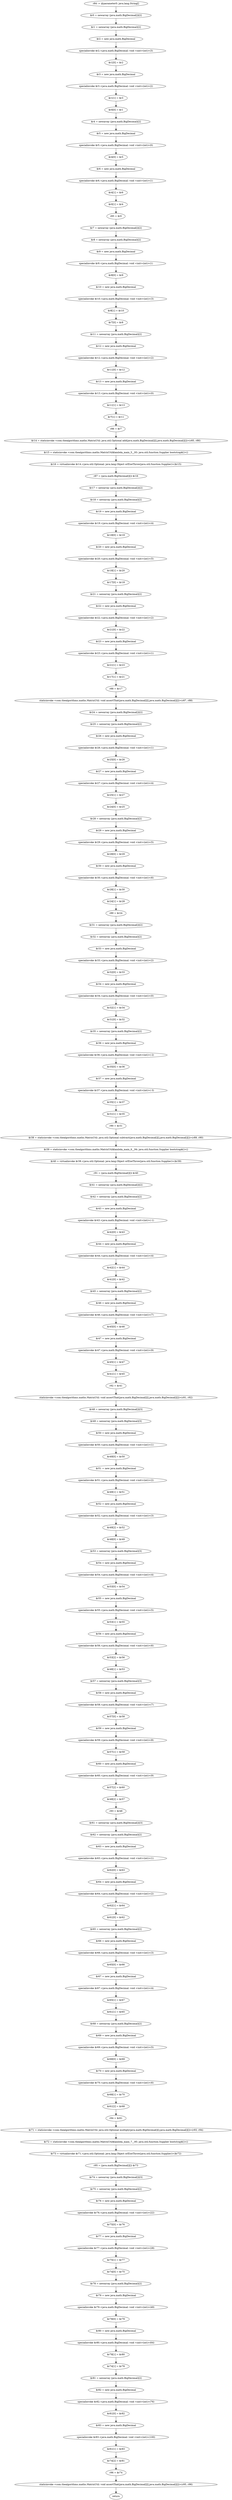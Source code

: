 digraph "unitGraph" {
    "r84 := @parameter0: java.lang.String[]"
    "$r0 = newarray (java.math.BigDecimal[])[2]"
    "$r1 = newarray (java.math.BigDecimal)[2]"
    "$r2 = new java.math.BigDecimal"
    "specialinvoke $r2.<java.math.BigDecimal: void <init>(int)>(3)"
    "$r1[0] = $r2"
    "$r3 = new java.math.BigDecimal"
    "specialinvoke $r3.<java.math.BigDecimal: void <init>(int)>(2)"
    "$r1[1] = $r3"
    "$r0[0] = $r1"
    "$r4 = newarray (java.math.BigDecimal)[2]"
    "$r5 = new java.math.BigDecimal"
    "specialinvoke $r5.<java.math.BigDecimal: void <init>(int)>(0)"
    "$r4[0] = $r5"
    "$r6 = new java.math.BigDecimal"
    "specialinvoke $r6.<java.math.BigDecimal: void <init>(int)>(1)"
    "$r4[1] = $r6"
    "$r0[1] = $r4"
    "r85 = $r0"
    "$r7 = newarray (java.math.BigDecimal[])[2]"
    "$r8 = newarray (java.math.BigDecimal)[2]"
    "$r9 = new java.math.BigDecimal"
    "specialinvoke $r9.<java.math.BigDecimal: void <init>(int)>(1)"
    "$r8[0] = $r9"
    "$r10 = new java.math.BigDecimal"
    "specialinvoke $r10.<java.math.BigDecimal: void <init>(int)>(3)"
    "$r8[1] = $r10"
    "$r7[0] = $r8"
    "$r11 = newarray (java.math.BigDecimal)[2]"
    "$r12 = new java.math.BigDecimal"
    "specialinvoke $r12.<java.math.BigDecimal: void <init>(int)>(2)"
    "$r11[0] = $r12"
    "$r13 = new java.math.BigDecimal"
    "specialinvoke $r13.<java.math.BigDecimal: void <init>(int)>(0)"
    "$r11[1] = $r13"
    "$r7[1] = $r11"
    "r86 = $r7"
    "$r14 = staticinvoke <com.thealgorithms.maths.MatrixUtil: java.util.Optional add(java.math.BigDecimal[][],java.math.BigDecimal[][])>(r85, r86)"
    "$r15 = staticinvoke <com.thealgorithms.maths.MatrixUtil$lambda_main_5__93: java.util.function.Supplier bootstrap$()>()"
    "$r16 = virtualinvoke $r14.<java.util.Optional: java.lang.Object orElseThrow(java.util.function.Supplier)>($r15)"
    "r87 = (java.math.BigDecimal[][]) $r16"
    "$r17 = newarray (java.math.BigDecimal[])[2]"
    "$r18 = newarray (java.math.BigDecimal)[2]"
    "$r19 = new java.math.BigDecimal"
    "specialinvoke $r19.<java.math.BigDecimal: void <init>(int)>(4)"
    "$r18[0] = $r19"
    "$r20 = new java.math.BigDecimal"
    "specialinvoke $r20.<java.math.BigDecimal: void <init>(int)>(5)"
    "$r18[1] = $r20"
    "$r17[0] = $r18"
    "$r21 = newarray (java.math.BigDecimal)[2]"
    "$r22 = new java.math.BigDecimal"
    "specialinvoke $r22.<java.math.BigDecimal: void <init>(int)>(2)"
    "$r21[0] = $r22"
    "$r23 = new java.math.BigDecimal"
    "specialinvoke $r23.<java.math.BigDecimal: void <init>(int)>(1)"
    "$r21[1] = $r23"
    "$r17[1] = $r21"
    "r88 = $r17"
    "staticinvoke <com.thealgorithms.maths.MatrixUtil: void assertThat(java.math.BigDecimal[][],java.math.BigDecimal[][])>(r87, r88)"
    "$r24 = newarray (java.math.BigDecimal[])[2]"
    "$r25 = newarray (java.math.BigDecimal)[2]"
    "$r26 = new java.math.BigDecimal"
    "specialinvoke $r26.<java.math.BigDecimal: void <init>(int)>(1)"
    "$r25[0] = $r26"
    "$r27 = new java.math.BigDecimal"
    "specialinvoke $r27.<java.math.BigDecimal: void <init>(int)>(4)"
    "$r25[1] = $r27"
    "$r24[0] = $r25"
    "$r28 = newarray (java.math.BigDecimal)[2]"
    "$r29 = new java.math.BigDecimal"
    "specialinvoke $r29.<java.math.BigDecimal: void <init>(int)>(5)"
    "$r28[0] = $r29"
    "$r30 = new java.math.BigDecimal"
    "specialinvoke $r30.<java.math.BigDecimal: void <init>(int)>(6)"
    "$r28[1] = $r30"
    "$r24[1] = $r28"
    "r89 = $r24"
    "$r31 = newarray (java.math.BigDecimal[])[2]"
    "$r32 = newarray (java.math.BigDecimal)[2]"
    "$r33 = new java.math.BigDecimal"
    "specialinvoke $r33.<java.math.BigDecimal: void <init>(int)>(2)"
    "$r32[0] = $r33"
    "$r34 = new java.math.BigDecimal"
    "specialinvoke $r34.<java.math.BigDecimal: void <init>(int)>(0)"
    "$r32[1] = $r34"
    "$r31[0] = $r32"
    "$r35 = newarray (java.math.BigDecimal)[2]"
    "$r36 = new java.math.BigDecimal"
    "specialinvoke $r36.<java.math.BigDecimal: void <init>(int)>(-2)"
    "$r35[0] = $r36"
    "$r37 = new java.math.BigDecimal"
    "specialinvoke $r37.<java.math.BigDecimal: void <init>(int)>(-3)"
    "$r35[1] = $r37"
    "$r31[1] = $r35"
    "r90 = $r31"
    "$r38 = staticinvoke <com.thealgorithms.maths.MatrixUtil: java.util.Optional subtract(java.math.BigDecimal[][],java.math.BigDecimal[][])>(r89, r90)"
    "$r39 = staticinvoke <com.thealgorithms.maths.MatrixUtil$lambda_main_6__94: java.util.function.Supplier bootstrap$()>()"
    "$r40 = virtualinvoke $r38.<java.util.Optional: java.lang.Object orElseThrow(java.util.function.Supplier)>($r39)"
    "r91 = (java.math.BigDecimal[][]) $r40"
    "$r41 = newarray (java.math.BigDecimal[])[2]"
    "$r42 = newarray (java.math.BigDecimal)[2]"
    "$r43 = new java.math.BigDecimal"
    "specialinvoke $r43.<java.math.BigDecimal: void <init>(int)>(-1)"
    "$r42[0] = $r43"
    "$r44 = new java.math.BigDecimal"
    "specialinvoke $r44.<java.math.BigDecimal: void <init>(int)>(4)"
    "$r42[1] = $r44"
    "$r41[0] = $r42"
    "$r45 = newarray (java.math.BigDecimal)[2]"
    "$r46 = new java.math.BigDecimal"
    "specialinvoke $r46.<java.math.BigDecimal: void <init>(int)>(7)"
    "$r45[0] = $r46"
    "$r47 = new java.math.BigDecimal"
    "specialinvoke $r47.<java.math.BigDecimal: void <init>(int)>(9)"
    "$r45[1] = $r47"
    "$r41[1] = $r45"
    "r92 = $r41"
    "staticinvoke <com.thealgorithms.maths.MatrixUtil: void assertThat(java.math.BigDecimal[][],java.math.BigDecimal[][])>(r91, r92)"
    "$r48 = newarray (java.math.BigDecimal[])[3]"
    "$r49 = newarray (java.math.BigDecimal)[3]"
    "$r50 = new java.math.BigDecimal"
    "specialinvoke $r50.<java.math.BigDecimal: void <init>(int)>(1)"
    "$r49[0] = $r50"
    "$r51 = new java.math.BigDecimal"
    "specialinvoke $r51.<java.math.BigDecimal: void <init>(int)>(2)"
    "$r49[1] = $r51"
    "$r52 = new java.math.BigDecimal"
    "specialinvoke $r52.<java.math.BigDecimal: void <init>(int)>(3)"
    "$r49[2] = $r52"
    "$r48[0] = $r49"
    "$r53 = newarray (java.math.BigDecimal)[3]"
    "$r54 = new java.math.BigDecimal"
    "specialinvoke $r54.<java.math.BigDecimal: void <init>(int)>(4)"
    "$r53[0] = $r54"
    "$r55 = new java.math.BigDecimal"
    "specialinvoke $r55.<java.math.BigDecimal: void <init>(int)>(5)"
    "$r53[1] = $r55"
    "$r56 = new java.math.BigDecimal"
    "specialinvoke $r56.<java.math.BigDecimal: void <init>(int)>(6)"
    "$r53[2] = $r56"
    "$r48[1] = $r53"
    "$r57 = newarray (java.math.BigDecimal)[3]"
    "$r58 = new java.math.BigDecimal"
    "specialinvoke $r58.<java.math.BigDecimal: void <init>(int)>(7)"
    "$r57[0] = $r58"
    "$r59 = new java.math.BigDecimal"
    "specialinvoke $r59.<java.math.BigDecimal: void <init>(int)>(8)"
    "$r57[1] = $r59"
    "$r60 = new java.math.BigDecimal"
    "specialinvoke $r60.<java.math.BigDecimal: void <init>(int)>(9)"
    "$r57[2] = $r60"
    "$r48[2] = $r57"
    "r93 = $r48"
    "$r61 = newarray (java.math.BigDecimal[])[3]"
    "$r62 = newarray (java.math.BigDecimal)[2]"
    "$r63 = new java.math.BigDecimal"
    "specialinvoke $r63.<java.math.BigDecimal: void <init>(int)>(1)"
    "$r62[0] = $r63"
    "$r64 = new java.math.BigDecimal"
    "specialinvoke $r64.<java.math.BigDecimal: void <init>(int)>(2)"
    "$r62[1] = $r64"
    "$r61[0] = $r62"
    "$r65 = newarray (java.math.BigDecimal)[2]"
    "$r66 = new java.math.BigDecimal"
    "specialinvoke $r66.<java.math.BigDecimal: void <init>(int)>(3)"
    "$r65[0] = $r66"
    "$r67 = new java.math.BigDecimal"
    "specialinvoke $r67.<java.math.BigDecimal: void <init>(int)>(4)"
    "$r65[1] = $r67"
    "$r61[1] = $r65"
    "$r68 = newarray (java.math.BigDecimal)[2]"
    "$r69 = new java.math.BigDecimal"
    "specialinvoke $r69.<java.math.BigDecimal: void <init>(int)>(5)"
    "$r68[0] = $r69"
    "$r70 = new java.math.BigDecimal"
    "specialinvoke $r70.<java.math.BigDecimal: void <init>(int)>(6)"
    "$r68[1] = $r70"
    "$r61[2] = $r68"
    "r94 = $r61"
    "$r71 = staticinvoke <com.thealgorithms.maths.MatrixUtil: java.util.Optional multiply(java.math.BigDecimal[][],java.math.BigDecimal[][])>(r93, r94)"
    "$r72 = staticinvoke <com.thealgorithms.maths.MatrixUtil$lambda_main_7__95: java.util.function.Supplier bootstrap$()>()"
    "$r73 = virtualinvoke $r71.<java.util.Optional: java.lang.Object orElseThrow(java.util.function.Supplier)>($r72)"
    "r95 = (java.math.BigDecimal[][]) $r73"
    "$r74 = newarray (java.math.BigDecimal[])[3]"
    "$r75 = newarray (java.math.BigDecimal)[2]"
    "$r76 = new java.math.BigDecimal"
    "specialinvoke $r76.<java.math.BigDecimal: void <init>(int)>(22)"
    "$r75[0] = $r76"
    "$r77 = new java.math.BigDecimal"
    "specialinvoke $r77.<java.math.BigDecimal: void <init>(int)>(28)"
    "$r75[1] = $r77"
    "$r74[0] = $r75"
    "$r78 = newarray (java.math.BigDecimal)[2]"
    "$r79 = new java.math.BigDecimal"
    "specialinvoke $r79.<java.math.BigDecimal: void <init>(int)>(49)"
    "$r78[0] = $r79"
    "$r80 = new java.math.BigDecimal"
    "specialinvoke $r80.<java.math.BigDecimal: void <init>(int)>(64)"
    "$r78[1] = $r80"
    "$r74[1] = $r78"
    "$r81 = newarray (java.math.BigDecimal)[2]"
    "$r82 = new java.math.BigDecimal"
    "specialinvoke $r82.<java.math.BigDecimal: void <init>(int)>(76)"
    "$r81[0] = $r82"
    "$r83 = new java.math.BigDecimal"
    "specialinvoke $r83.<java.math.BigDecimal: void <init>(int)>(100)"
    "$r81[1] = $r83"
    "$r74[2] = $r81"
    "r96 = $r74"
    "staticinvoke <com.thealgorithms.maths.MatrixUtil: void assertThat(java.math.BigDecimal[][],java.math.BigDecimal[][])>(r95, r96)"
    "return"
    "r84 := @parameter0: java.lang.String[]"->"$r0 = newarray (java.math.BigDecimal[])[2]";
    "$r0 = newarray (java.math.BigDecimal[])[2]"->"$r1 = newarray (java.math.BigDecimal)[2]";
    "$r1 = newarray (java.math.BigDecimal)[2]"->"$r2 = new java.math.BigDecimal";
    "$r2 = new java.math.BigDecimal"->"specialinvoke $r2.<java.math.BigDecimal: void <init>(int)>(3)";
    "specialinvoke $r2.<java.math.BigDecimal: void <init>(int)>(3)"->"$r1[0] = $r2";
    "$r1[0] = $r2"->"$r3 = new java.math.BigDecimal";
    "$r3 = new java.math.BigDecimal"->"specialinvoke $r3.<java.math.BigDecimal: void <init>(int)>(2)";
    "specialinvoke $r3.<java.math.BigDecimal: void <init>(int)>(2)"->"$r1[1] = $r3";
    "$r1[1] = $r3"->"$r0[0] = $r1";
    "$r0[0] = $r1"->"$r4 = newarray (java.math.BigDecimal)[2]";
    "$r4 = newarray (java.math.BigDecimal)[2]"->"$r5 = new java.math.BigDecimal";
    "$r5 = new java.math.BigDecimal"->"specialinvoke $r5.<java.math.BigDecimal: void <init>(int)>(0)";
    "specialinvoke $r5.<java.math.BigDecimal: void <init>(int)>(0)"->"$r4[0] = $r5";
    "$r4[0] = $r5"->"$r6 = new java.math.BigDecimal";
    "$r6 = new java.math.BigDecimal"->"specialinvoke $r6.<java.math.BigDecimal: void <init>(int)>(1)";
    "specialinvoke $r6.<java.math.BigDecimal: void <init>(int)>(1)"->"$r4[1] = $r6";
    "$r4[1] = $r6"->"$r0[1] = $r4";
    "$r0[1] = $r4"->"r85 = $r0";
    "r85 = $r0"->"$r7 = newarray (java.math.BigDecimal[])[2]";
    "$r7 = newarray (java.math.BigDecimal[])[2]"->"$r8 = newarray (java.math.BigDecimal)[2]";
    "$r8 = newarray (java.math.BigDecimal)[2]"->"$r9 = new java.math.BigDecimal";
    "$r9 = new java.math.BigDecimal"->"specialinvoke $r9.<java.math.BigDecimal: void <init>(int)>(1)";
    "specialinvoke $r9.<java.math.BigDecimal: void <init>(int)>(1)"->"$r8[0] = $r9";
    "$r8[0] = $r9"->"$r10 = new java.math.BigDecimal";
    "$r10 = new java.math.BigDecimal"->"specialinvoke $r10.<java.math.BigDecimal: void <init>(int)>(3)";
    "specialinvoke $r10.<java.math.BigDecimal: void <init>(int)>(3)"->"$r8[1] = $r10";
    "$r8[1] = $r10"->"$r7[0] = $r8";
    "$r7[0] = $r8"->"$r11 = newarray (java.math.BigDecimal)[2]";
    "$r11 = newarray (java.math.BigDecimal)[2]"->"$r12 = new java.math.BigDecimal";
    "$r12 = new java.math.BigDecimal"->"specialinvoke $r12.<java.math.BigDecimal: void <init>(int)>(2)";
    "specialinvoke $r12.<java.math.BigDecimal: void <init>(int)>(2)"->"$r11[0] = $r12";
    "$r11[0] = $r12"->"$r13 = new java.math.BigDecimal";
    "$r13 = new java.math.BigDecimal"->"specialinvoke $r13.<java.math.BigDecimal: void <init>(int)>(0)";
    "specialinvoke $r13.<java.math.BigDecimal: void <init>(int)>(0)"->"$r11[1] = $r13";
    "$r11[1] = $r13"->"$r7[1] = $r11";
    "$r7[1] = $r11"->"r86 = $r7";
    "r86 = $r7"->"$r14 = staticinvoke <com.thealgorithms.maths.MatrixUtil: java.util.Optional add(java.math.BigDecimal[][],java.math.BigDecimal[][])>(r85, r86)";
    "$r14 = staticinvoke <com.thealgorithms.maths.MatrixUtil: java.util.Optional add(java.math.BigDecimal[][],java.math.BigDecimal[][])>(r85, r86)"->"$r15 = staticinvoke <com.thealgorithms.maths.MatrixUtil$lambda_main_5__93: java.util.function.Supplier bootstrap$()>()";
    "$r15 = staticinvoke <com.thealgorithms.maths.MatrixUtil$lambda_main_5__93: java.util.function.Supplier bootstrap$()>()"->"$r16 = virtualinvoke $r14.<java.util.Optional: java.lang.Object orElseThrow(java.util.function.Supplier)>($r15)";
    "$r16 = virtualinvoke $r14.<java.util.Optional: java.lang.Object orElseThrow(java.util.function.Supplier)>($r15)"->"r87 = (java.math.BigDecimal[][]) $r16";
    "r87 = (java.math.BigDecimal[][]) $r16"->"$r17 = newarray (java.math.BigDecimal[])[2]";
    "$r17 = newarray (java.math.BigDecimal[])[2]"->"$r18 = newarray (java.math.BigDecimal)[2]";
    "$r18 = newarray (java.math.BigDecimal)[2]"->"$r19 = new java.math.BigDecimal";
    "$r19 = new java.math.BigDecimal"->"specialinvoke $r19.<java.math.BigDecimal: void <init>(int)>(4)";
    "specialinvoke $r19.<java.math.BigDecimal: void <init>(int)>(4)"->"$r18[0] = $r19";
    "$r18[0] = $r19"->"$r20 = new java.math.BigDecimal";
    "$r20 = new java.math.BigDecimal"->"specialinvoke $r20.<java.math.BigDecimal: void <init>(int)>(5)";
    "specialinvoke $r20.<java.math.BigDecimal: void <init>(int)>(5)"->"$r18[1] = $r20";
    "$r18[1] = $r20"->"$r17[0] = $r18";
    "$r17[0] = $r18"->"$r21 = newarray (java.math.BigDecimal)[2]";
    "$r21 = newarray (java.math.BigDecimal)[2]"->"$r22 = new java.math.BigDecimal";
    "$r22 = new java.math.BigDecimal"->"specialinvoke $r22.<java.math.BigDecimal: void <init>(int)>(2)";
    "specialinvoke $r22.<java.math.BigDecimal: void <init>(int)>(2)"->"$r21[0] = $r22";
    "$r21[0] = $r22"->"$r23 = new java.math.BigDecimal";
    "$r23 = new java.math.BigDecimal"->"specialinvoke $r23.<java.math.BigDecimal: void <init>(int)>(1)";
    "specialinvoke $r23.<java.math.BigDecimal: void <init>(int)>(1)"->"$r21[1] = $r23";
    "$r21[1] = $r23"->"$r17[1] = $r21";
    "$r17[1] = $r21"->"r88 = $r17";
    "r88 = $r17"->"staticinvoke <com.thealgorithms.maths.MatrixUtil: void assertThat(java.math.BigDecimal[][],java.math.BigDecimal[][])>(r87, r88)";
    "staticinvoke <com.thealgorithms.maths.MatrixUtil: void assertThat(java.math.BigDecimal[][],java.math.BigDecimal[][])>(r87, r88)"->"$r24 = newarray (java.math.BigDecimal[])[2]";
    "$r24 = newarray (java.math.BigDecimal[])[2]"->"$r25 = newarray (java.math.BigDecimal)[2]";
    "$r25 = newarray (java.math.BigDecimal)[2]"->"$r26 = new java.math.BigDecimal";
    "$r26 = new java.math.BigDecimal"->"specialinvoke $r26.<java.math.BigDecimal: void <init>(int)>(1)";
    "specialinvoke $r26.<java.math.BigDecimal: void <init>(int)>(1)"->"$r25[0] = $r26";
    "$r25[0] = $r26"->"$r27 = new java.math.BigDecimal";
    "$r27 = new java.math.BigDecimal"->"specialinvoke $r27.<java.math.BigDecimal: void <init>(int)>(4)";
    "specialinvoke $r27.<java.math.BigDecimal: void <init>(int)>(4)"->"$r25[1] = $r27";
    "$r25[1] = $r27"->"$r24[0] = $r25";
    "$r24[0] = $r25"->"$r28 = newarray (java.math.BigDecimal)[2]";
    "$r28 = newarray (java.math.BigDecimal)[2]"->"$r29 = new java.math.BigDecimal";
    "$r29 = new java.math.BigDecimal"->"specialinvoke $r29.<java.math.BigDecimal: void <init>(int)>(5)";
    "specialinvoke $r29.<java.math.BigDecimal: void <init>(int)>(5)"->"$r28[0] = $r29";
    "$r28[0] = $r29"->"$r30 = new java.math.BigDecimal";
    "$r30 = new java.math.BigDecimal"->"specialinvoke $r30.<java.math.BigDecimal: void <init>(int)>(6)";
    "specialinvoke $r30.<java.math.BigDecimal: void <init>(int)>(6)"->"$r28[1] = $r30";
    "$r28[1] = $r30"->"$r24[1] = $r28";
    "$r24[1] = $r28"->"r89 = $r24";
    "r89 = $r24"->"$r31 = newarray (java.math.BigDecimal[])[2]";
    "$r31 = newarray (java.math.BigDecimal[])[2]"->"$r32 = newarray (java.math.BigDecimal)[2]";
    "$r32 = newarray (java.math.BigDecimal)[2]"->"$r33 = new java.math.BigDecimal";
    "$r33 = new java.math.BigDecimal"->"specialinvoke $r33.<java.math.BigDecimal: void <init>(int)>(2)";
    "specialinvoke $r33.<java.math.BigDecimal: void <init>(int)>(2)"->"$r32[0] = $r33";
    "$r32[0] = $r33"->"$r34 = new java.math.BigDecimal";
    "$r34 = new java.math.BigDecimal"->"specialinvoke $r34.<java.math.BigDecimal: void <init>(int)>(0)";
    "specialinvoke $r34.<java.math.BigDecimal: void <init>(int)>(0)"->"$r32[1] = $r34";
    "$r32[1] = $r34"->"$r31[0] = $r32";
    "$r31[0] = $r32"->"$r35 = newarray (java.math.BigDecimal)[2]";
    "$r35 = newarray (java.math.BigDecimal)[2]"->"$r36 = new java.math.BigDecimal";
    "$r36 = new java.math.BigDecimal"->"specialinvoke $r36.<java.math.BigDecimal: void <init>(int)>(-2)";
    "specialinvoke $r36.<java.math.BigDecimal: void <init>(int)>(-2)"->"$r35[0] = $r36";
    "$r35[0] = $r36"->"$r37 = new java.math.BigDecimal";
    "$r37 = new java.math.BigDecimal"->"specialinvoke $r37.<java.math.BigDecimal: void <init>(int)>(-3)";
    "specialinvoke $r37.<java.math.BigDecimal: void <init>(int)>(-3)"->"$r35[1] = $r37";
    "$r35[1] = $r37"->"$r31[1] = $r35";
    "$r31[1] = $r35"->"r90 = $r31";
    "r90 = $r31"->"$r38 = staticinvoke <com.thealgorithms.maths.MatrixUtil: java.util.Optional subtract(java.math.BigDecimal[][],java.math.BigDecimal[][])>(r89, r90)";
    "$r38 = staticinvoke <com.thealgorithms.maths.MatrixUtil: java.util.Optional subtract(java.math.BigDecimal[][],java.math.BigDecimal[][])>(r89, r90)"->"$r39 = staticinvoke <com.thealgorithms.maths.MatrixUtil$lambda_main_6__94: java.util.function.Supplier bootstrap$()>()";
    "$r39 = staticinvoke <com.thealgorithms.maths.MatrixUtil$lambda_main_6__94: java.util.function.Supplier bootstrap$()>()"->"$r40 = virtualinvoke $r38.<java.util.Optional: java.lang.Object orElseThrow(java.util.function.Supplier)>($r39)";
    "$r40 = virtualinvoke $r38.<java.util.Optional: java.lang.Object orElseThrow(java.util.function.Supplier)>($r39)"->"r91 = (java.math.BigDecimal[][]) $r40";
    "r91 = (java.math.BigDecimal[][]) $r40"->"$r41 = newarray (java.math.BigDecimal[])[2]";
    "$r41 = newarray (java.math.BigDecimal[])[2]"->"$r42 = newarray (java.math.BigDecimal)[2]";
    "$r42 = newarray (java.math.BigDecimal)[2]"->"$r43 = new java.math.BigDecimal";
    "$r43 = new java.math.BigDecimal"->"specialinvoke $r43.<java.math.BigDecimal: void <init>(int)>(-1)";
    "specialinvoke $r43.<java.math.BigDecimal: void <init>(int)>(-1)"->"$r42[0] = $r43";
    "$r42[0] = $r43"->"$r44 = new java.math.BigDecimal";
    "$r44 = new java.math.BigDecimal"->"specialinvoke $r44.<java.math.BigDecimal: void <init>(int)>(4)";
    "specialinvoke $r44.<java.math.BigDecimal: void <init>(int)>(4)"->"$r42[1] = $r44";
    "$r42[1] = $r44"->"$r41[0] = $r42";
    "$r41[0] = $r42"->"$r45 = newarray (java.math.BigDecimal)[2]";
    "$r45 = newarray (java.math.BigDecimal)[2]"->"$r46 = new java.math.BigDecimal";
    "$r46 = new java.math.BigDecimal"->"specialinvoke $r46.<java.math.BigDecimal: void <init>(int)>(7)";
    "specialinvoke $r46.<java.math.BigDecimal: void <init>(int)>(7)"->"$r45[0] = $r46";
    "$r45[0] = $r46"->"$r47 = new java.math.BigDecimal";
    "$r47 = new java.math.BigDecimal"->"specialinvoke $r47.<java.math.BigDecimal: void <init>(int)>(9)";
    "specialinvoke $r47.<java.math.BigDecimal: void <init>(int)>(9)"->"$r45[1] = $r47";
    "$r45[1] = $r47"->"$r41[1] = $r45";
    "$r41[1] = $r45"->"r92 = $r41";
    "r92 = $r41"->"staticinvoke <com.thealgorithms.maths.MatrixUtil: void assertThat(java.math.BigDecimal[][],java.math.BigDecimal[][])>(r91, r92)";
    "staticinvoke <com.thealgorithms.maths.MatrixUtil: void assertThat(java.math.BigDecimal[][],java.math.BigDecimal[][])>(r91, r92)"->"$r48 = newarray (java.math.BigDecimal[])[3]";
    "$r48 = newarray (java.math.BigDecimal[])[3]"->"$r49 = newarray (java.math.BigDecimal)[3]";
    "$r49 = newarray (java.math.BigDecimal)[3]"->"$r50 = new java.math.BigDecimal";
    "$r50 = new java.math.BigDecimal"->"specialinvoke $r50.<java.math.BigDecimal: void <init>(int)>(1)";
    "specialinvoke $r50.<java.math.BigDecimal: void <init>(int)>(1)"->"$r49[0] = $r50";
    "$r49[0] = $r50"->"$r51 = new java.math.BigDecimal";
    "$r51 = new java.math.BigDecimal"->"specialinvoke $r51.<java.math.BigDecimal: void <init>(int)>(2)";
    "specialinvoke $r51.<java.math.BigDecimal: void <init>(int)>(2)"->"$r49[1] = $r51";
    "$r49[1] = $r51"->"$r52 = new java.math.BigDecimal";
    "$r52 = new java.math.BigDecimal"->"specialinvoke $r52.<java.math.BigDecimal: void <init>(int)>(3)";
    "specialinvoke $r52.<java.math.BigDecimal: void <init>(int)>(3)"->"$r49[2] = $r52";
    "$r49[2] = $r52"->"$r48[0] = $r49";
    "$r48[0] = $r49"->"$r53 = newarray (java.math.BigDecimal)[3]";
    "$r53 = newarray (java.math.BigDecimal)[3]"->"$r54 = new java.math.BigDecimal";
    "$r54 = new java.math.BigDecimal"->"specialinvoke $r54.<java.math.BigDecimal: void <init>(int)>(4)";
    "specialinvoke $r54.<java.math.BigDecimal: void <init>(int)>(4)"->"$r53[0] = $r54";
    "$r53[0] = $r54"->"$r55 = new java.math.BigDecimal";
    "$r55 = new java.math.BigDecimal"->"specialinvoke $r55.<java.math.BigDecimal: void <init>(int)>(5)";
    "specialinvoke $r55.<java.math.BigDecimal: void <init>(int)>(5)"->"$r53[1] = $r55";
    "$r53[1] = $r55"->"$r56 = new java.math.BigDecimal";
    "$r56 = new java.math.BigDecimal"->"specialinvoke $r56.<java.math.BigDecimal: void <init>(int)>(6)";
    "specialinvoke $r56.<java.math.BigDecimal: void <init>(int)>(6)"->"$r53[2] = $r56";
    "$r53[2] = $r56"->"$r48[1] = $r53";
    "$r48[1] = $r53"->"$r57 = newarray (java.math.BigDecimal)[3]";
    "$r57 = newarray (java.math.BigDecimal)[3]"->"$r58 = new java.math.BigDecimal";
    "$r58 = new java.math.BigDecimal"->"specialinvoke $r58.<java.math.BigDecimal: void <init>(int)>(7)";
    "specialinvoke $r58.<java.math.BigDecimal: void <init>(int)>(7)"->"$r57[0] = $r58";
    "$r57[0] = $r58"->"$r59 = new java.math.BigDecimal";
    "$r59 = new java.math.BigDecimal"->"specialinvoke $r59.<java.math.BigDecimal: void <init>(int)>(8)";
    "specialinvoke $r59.<java.math.BigDecimal: void <init>(int)>(8)"->"$r57[1] = $r59";
    "$r57[1] = $r59"->"$r60 = new java.math.BigDecimal";
    "$r60 = new java.math.BigDecimal"->"specialinvoke $r60.<java.math.BigDecimal: void <init>(int)>(9)";
    "specialinvoke $r60.<java.math.BigDecimal: void <init>(int)>(9)"->"$r57[2] = $r60";
    "$r57[2] = $r60"->"$r48[2] = $r57";
    "$r48[2] = $r57"->"r93 = $r48";
    "r93 = $r48"->"$r61 = newarray (java.math.BigDecimal[])[3]";
    "$r61 = newarray (java.math.BigDecimal[])[3]"->"$r62 = newarray (java.math.BigDecimal)[2]";
    "$r62 = newarray (java.math.BigDecimal)[2]"->"$r63 = new java.math.BigDecimal";
    "$r63 = new java.math.BigDecimal"->"specialinvoke $r63.<java.math.BigDecimal: void <init>(int)>(1)";
    "specialinvoke $r63.<java.math.BigDecimal: void <init>(int)>(1)"->"$r62[0] = $r63";
    "$r62[0] = $r63"->"$r64 = new java.math.BigDecimal";
    "$r64 = new java.math.BigDecimal"->"specialinvoke $r64.<java.math.BigDecimal: void <init>(int)>(2)";
    "specialinvoke $r64.<java.math.BigDecimal: void <init>(int)>(2)"->"$r62[1] = $r64";
    "$r62[1] = $r64"->"$r61[0] = $r62";
    "$r61[0] = $r62"->"$r65 = newarray (java.math.BigDecimal)[2]";
    "$r65 = newarray (java.math.BigDecimal)[2]"->"$r66 = new java.math.BigDecimal";
    "$r66 = new java.math.BigDecimal"->"specialinvoke $r66.<java.math.BigDecimal: void <init>(int)>(3)";
    "specialinvoke $r66.<java.math.BigDecimal: void <init>(int)>(3)"->"$r65[0] = $r66";
    "$r65[0] = $r66"->"$r67 = new java.math.BigDecimal";
    "$r67 = new java.math.BigDecimal"->"specialinvoke $r67.<java.math.BigDecimal: void <init>(int)>(4)";
    "specialinvoke $r67.<java.math.BigDecimal: void <init>(int)>(4)"->"$r65[1] = $r67";
    "$r65[1] = $r67"->"$r61[1] = $r65";
    "$r61[1] = $r65"->"$r68 = newarray (java.math.BigDecimal)[2]";
    "$r68 = newarray (java.math.BigDecimal)[2]"->"$r69 = new java.math.BigDecimal";
    "$r69 = new java.math.BigDecimal"->"specialinvoke $r69.<java.math.BigDecimal: void <init>(int)>(5)";
    "specialinvoke $r69.<java.math.BigDecimal: void <init>(int)>(5)"->"$r68[0] = $r69";
    "$r68[0] = $r69"->"$r70 = new java.math.BigDecimal";
    "$r70 = new java.math.BigDecimal"->"specialinvoke $r70.<java.math.BigDecimal: void <init>(int)>(6)";
    "specialinvoke $r70.<java.math.BigDecimal: void <init>(int)>(6)"->"$r68[1] = $r70";
    "$r68[1] = $r70"->"$r61[2] = $r68";
    "$r61[2] = $r68"->"r94 = $r61";
    "r94 = $r61"->"$r71 = staticinvoke <com.thealgorithms.maths.MatrixUtil: java.util.Optional multiply(java.math.BigDecimal[][],java.math.BigDecimal[][])>(r93, r94)";
    "$r71 = staticinvoke <com.thealgorithms.maths.MatrixUtil: java.util.Optional multiply(java.math.BigDecimal[][],java.math.BigDecimal[][])>(r93, r94)"->"$r72 = staticinvoke <com.thealgorithms.maths.MatrixUtil$lambda_main_7__95: java.util.function.Supplier bootstrap$()>()";
    "$r72 = staticinvoke <com.thealgorithms.maths.MatrixUtil$lambda_main_7__95: java.util.function.Supplier bootstrap$()>()"->"$r73 = virtualinvoke $r71.<java.util.Optional: java.lang.Object orElseThrow(java.util.function.Supplier)>($r72)";
    "$r73 = virtualinvoke $r71.<java.util.Optional: java.lang.Object orElseThrow(java.util.function.Supplier)>($r72)"->"r95 = (java.math.BigDecimal[][]) $r73";
    "r95 = (java.math.BigDecimal[][]) $r73"->"$r74 = newarray (java.math.BigDecimal[])[3]";
    "$r74 = newarray (java.math.BigDecimal[])[3]"->"$r75 = newarray (java.math.BigDecimal)[2]";
    "$r75 = newarray (java.math.BigDecimal)[2]"->"$r76 = new java.math.BigDecimal";
    "$r76 = new java.math.BigDecimal"->"specialinvoke $r76.<java.math.BigDecimal: void <init>(int)>(22)";
    "specialinvoke $r76.<java.math.BigDecimal: void <init>(int)>(22)"->"$r75[0] = $r76";
    "$r75[0] = $r76"->"$r77 = new java.math.BigDecimal";
    "$r77 = new java.math.BigDecimal"->"specialinvoke $r77.<java.math.BigDecimal: void <init>(int)>(28)";
    "specialinvoke $r77.<java.math.BigDecimal: void <init>(int)>(28)"->"$r75[1] = $r77";
    "$r75[1] = $r77"->"$r74[0] = $r75";
    "$r74[0] = $r75"->"$r78 = newarray (java.math.BigDecimal)[2]";
    "$r78 = newarray (java.math.BigDecimal)[2]"->"$r79 = new java.math.BigDecimal";
    "$r79 = new java.math.BigDecimal"->"specialinvoke $r79.<java.math.BigDecimal: void <init>(int)>(49)";
    "specialinvoke $r79.<java.math.BigDecimal: void <init>(int)>(49)"->"$r78[0] = $r79";
    "$r78[0] = $r79"->"$r80 = new java.math.BigDecimal";
    "$r80 = new java.math.BigDecimal"->"specialinvoke $r80.<java.math.BigDecimal: void <init>(int)>(64)";
    "specialinvoke $r80.<java.math.BigDecimal: void <init>(int)>(64)"->"$r78[1] = $r80";
    "$r78[1] = $r80"->"$r74[1] = $r78";
    "$r74[1] = $r78"->"$r81 = newarray (java.math.BigDecimal)[2]";
    "$r81 = newarray (java.math.BigDecimal)[2]"->"$r82 = new java.math.BigDecimal";
    "$r82 = new java.math.BigDecimal"->"specialinvoke $r82.<java.math.BigDecimal: void <init>(int)>(76)";
    "specialinvoke $r82.<java.math.BigDecimal: void <init>(int)>(76)"->"$r81[0] = $r82";
    "$r81[0] = $r82"->"$r83 = new java.math.BigDecimal";
    "$r83 = new java.math.BigDecimal"->"specialinvoke $r83.<java.math.BigDecimal: void <init>(int)>(100)";
    "specialinvoke $r83.<java.math.BigDecimal: void <init>(int)>(100)"->"$r81[1] = $r83";
    "$r81[1] = $r83"->"$r74[2] = $r81";
    "$r74[2] = $r81"->"r96 = $r74";
    "r96 = $r74"->"staticinvoke <com.thealgorithms.maths.MatrixUtil: void assertThat(java.math.BigDecimal[][],java.math.BigDecimal[][])>(r95, r96)";
    "staticinvoke <com.thealgorithms.maths.MatrixUtil: void assertThat(java.math.BigDecimal[][],java.math.BigDecimal[][])>(r95, r96)"->"return";
}
